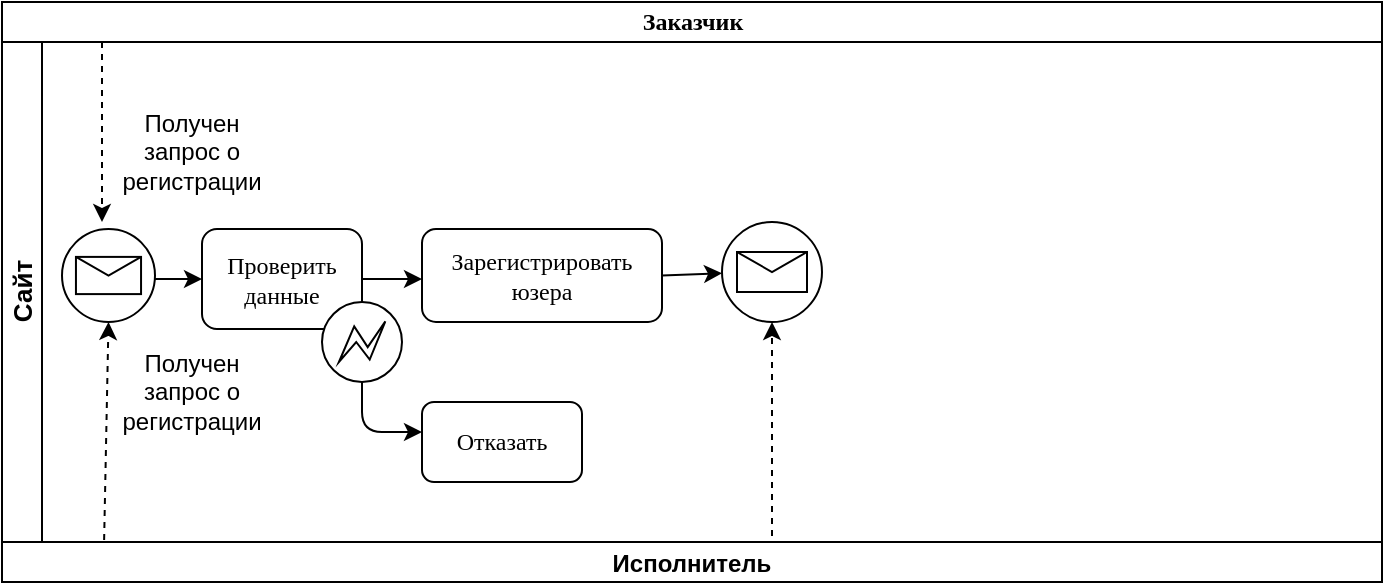 <mxfile version="14.7.6" type="github">
  <diagram name="Page-1" id="c7488fd3-1785-93aa-aadb-54a6760d102a">
    <mxGraphModel dx="728" dy="365" grid="1" gridSize="10" guides="1" tooltips="1" connect="1" arrows="1" fold="1" page="1" pageScale="1" pageWidth="1100" pageHeight="850" background="none" math="0" shadow="0">
      <root>
        <mxCell id="0" />
        <mxCell id="1" parent="0" />
        <object label="Заказчик" id="2b4e8129b02d487f-1">
          <mxCell style="swimlane;html=1;childLayout=stackLayout;horizontal=1;startSize=20;horizontalStack=0;rounded=0;shadow=0;labelBackgroundColor=none;strokeWidth=1;fontFamily=Verdana;fontSize=12;align=center;" parent="1" vertex="1">
            <mxGeometry x="150" y="50" width="690" height="290" as="geometry" />
          </mxCell>
        </object>
        <mxCell id="2b4e8129b02d487f-2" value="&lt;div style=&quot;font-size: 13px;&quot;&gt;Сайт&lt;/div&gt;" style="swimlane;html=1;startSize=20;horizontal=0;fontSize=13;" parent="2b4e8129b02d487f-1" vertex="1">
          <mxGeometry y="20" width="690" height="250" as="geometry">
            <mxRectangle y="20" width="680" height="20" as="alternateBounds" />
          </mxGeometry>
        </mxCell>
        <mxCell id="2b4e8129b02d487f-6" value="&lt;div&gt;Проверить &lt;br&gt;&lt;/div&gt;&lt;div&gt;данные&lt;/div&gt;" style="rounded=1;whiteSpace=wrap;html=1;shadow=0;labelBackgroundColor=none;strokeWidth=1;fontFamily=Verdana;fontSize=12;align=center;" parent="2b4e8129b02d487f-2" vertex="1">
          <mxGeometry x="100" y="93.5" width="80" height="50" as="geometry" />
        </mxCell>
        <mxCell id="h2x-6CI9Ihy8LsGusNlG-75" value="Получен запрос о регистрации" style="text;html=1;strokeColor=none;fillColor=none;align=center;verticalAlign=middle;whiteSpace=wrap;rounded=0;fontSize=12;" vertex="1" parent="2b4e8129b02d487f-2">
          <mxGeometry x="70" y="30" width="50" height="50" as="geometry" />
        </mxCell>
        <mxCell id="h2x-6CI9Ihy8LsGusNlG-86" value="" style="endArrow=classic;html=1;fontSize=12;exitX=1;exitY=0.5;exitDx=0;exitDy=0;entryX=0;entryY=0.5;entryDx=0;entryDy=0;" edge="1" parent="2b4e8129b02d487f-2" target="2b4e8129b02d487f-6">
          <mxGeometry width="50" height="50" relative="1" as="geometry">
            <mxPoint x="70" y="118.5" as="sourcePoint" />
            <mxPoint x="370" y="130" as="targetPoint" />
          </mxGeometry>
        </mxCell>
        <mxCell id="h2x-6CI9Ihy8LsGusNlG-91" value="Получен запрос о регистрации" style="text;html=1;strokeColor=none;fillColor=none;align=center;verticalAlign=middle;whiteSpace=wrap;rounded=0;fontSize=12;" vertex="1" parent="2b4e8129b02d487f-2">
          <mxGeometry x="55" y="150" width="80" height="50" as="geometry" />
        </mxCell>
        <mxCell id="h2x-6CI9Ihy8LsGusNlG-94" value="" style="points=[[0.145,0.145,0],[0.5,0,0],[0.855,0.145,0],[1,0.5,0],[0.855,0.855,0],[0.5,1,0],[0.145,0.855,0],[0,0.5,0]];shape=mxgraph.bpmn.event;html=1;verticalLabelPosition=bottom;labelBackgroundColor=#ffffff;verticalAlign=top;align=center;perimeter=ellipsePerimeter;outlineConnect=0;aspect=fixed;outline=eventInt;symbol=error;fontSize=12;" vertex="1" parent="2b4e8129b02d487f-2">
          <mxGeometry x="160" y="130" width="40" height="40" as="geometry" />
        </mxCell>
        <mxCell id="h2x-6CI9Ihy8LsGusNlG-96" value="" style="endArrow=classic;html=1;fontSize=12;exitX=1;exitY=0.5;exitDx=0;exitDy=0;entryX=0;entryY=0.5;entryDx=0;entryDy=0;entryPerimeter=0;" edge="1" parent="2b4e8129b02d487f-2" source="2b4e8129b02d487f-6">
          <mxGeometry width="50" height="50" relative="1" as="geometry">
            <mxPoint x="80" y="128.5" as="sourcePoint" />
            <mxPoint x="210" y="118.5" as="targetPoint" />
          </mxGeometry>
        </mxCell>
        <mxCell id="h2x-6CI9Ihy8LsGusNlG-99" value="Зарегистрировать юзера" style="rounded=1;whiteSpace=wrap;html=1;shadow=0;labelBackgroundColor=none;strokeWidth=1;fontFamily=Verdana;fontSize=12;align=center;" vertex="1" parent="2b4e8129b02d487f-2">
          <mxGeometry x="210" y="93.5" width="120" height="46.5" as="geometry" />
        </mxCell>
        <mxCell id="h2x-6CI9Ihy8LsGusNlG-93" value="" style="points=[[0.145,0.145,0],[0.5,0,0],[0.855,0.145,0],[1,0.5,0],[0.855,0.855,0],[0.5,1,0],[0.145,0.855,0],[0,0.5,0]];shape=mxgraph.bpmn.event;html=1;verticalLabelPosition=bottom;labelBackgroundColor=#ffffff;verticalAlign=top;align=center;perimeter=ellipsePerimeter;outlineConnect=0;aspect=fixed;outline=standard;symbol=message;fontSize=12;" vertex="1" parent="2b4e8129b02d487f-2">
          <mxGeometry x="30" y="93.5" width="46.5" height="46.5" as="geometry" />
        </mxCell>
        <mxCell id="h2x-6CI9Ihy8LsGusNlG-110" value="" style="endArrow=classic;html=1;fontSize=12;exitX=0.5;exitY=1;exitDx=0;exitDy=0;entryX=0;entryY=0.5;entryDx=0;entryDy=0;exitPerimeter=0;" edge="1" parent="2b4e8129b02d487f-2" source="h2x-6CI9Ihy8LsGusNlG-94">
          <mxGeometry width="50" height="50" relative="1" as="geometry">
            <mxPoint x="80" y="128.5" as="sourcePoint" />
            <mxPoint x="210" y="195" as="targetPoint" />
            <Array as="points">
              <mxPoint x="180" y="195" />
            </Array>
          </mxGeometry>
        </mxCell>
        <mxCell id="h2x-6CI9Ihy8LsGusNlG-116" value="Отказать" style="rounded=1;whiteSpace=wrap;html=1;shadow=0;labelBackgroundColor=none;strokeWidth=1;fontFamily=Verdana;fontSize=12;align=center;" vertex="1" parent="2b4e8129b02d487f-2">
          <mxGeometry x="210" y="180" width="80" height="40" as="geometry" />
        </mxCell>
        <mxCell id="h2x-6CI9Ihy8LsGusNlG-117" value="" style="points=[[0.145,0.145,0],[0.5,0,0],[0.855,0.145,0],[1,0.5,0],[0.855,0.855,0],[0.5,1,0],[0.145,0.855,0],[0,0.5,0]];shape=mxgraph.bpmn.event;html=1;verticalLabelPosition=bottom;labelBackgroundColor=#ffffff;verticalAlign=top;align=center;perimeter=ellipsePerimeter;outlineConnect=0;aspect=fixed;outline=standard;symbol=message;fontSize=12;" vertex="1" parent="2b4e8129b02d487f-2">
          <mxGeometry x="360" y="90" width="50" height="50" as="geometry" />
        </mxCell>
        <mxCell id="h2x-6CI9Ihy8LsGusNlG-120" value="" style="endArrow=classic;html=1;fontSize=12;exitX=1;exitY=0.5;exitDx=0;exitDy=0;" edge="1" parent="2b4e8129b02d487f-2" source="h2x-6CI9Ihy8LsGusNlG-99" target="h2x-6CI9Ihy8LsGusNlG-117">
          <mxGeometry width="50" height="50" relative="1" as="geometry">
            <mxPoint x="320" y="200" as="sourcePoint" />
            <mxPoint x="350" y="115" as="targetPoint" />
          </mxGeometry>
        </mxCell>
        <mxCell id="h2x-6CI9Ihy8LsGusNlG-72" value="Исполнитель" style="swimlane;fontSize=12;" vertex="1" parent="2b4e8129b02d487f-1">
          <mxGeometry y="270" width="690" height="20" as="geometry" />
        </mxCell>
        <mxCell id="h2x-6CI9Ihy8LsGusNlG-90" value="" style="endArrow=classic;html=1;dashed=1;fontSize=12;entryX=0.5;entryY=1;entryDx=0;entryDy=0;entryPerimeter=0;exitX=0.074;exitY=-0.05;exitDx=0;exitDy=0;exitPerimeter=0;" edge="1" parent="2b4e8129b02d487f-1" source="h2x-6CI9Ihy8LsGusNlG-72" target="h2x-6CI9Ihy8LsGusNlG-93">
          <mxGeometry width="50" height="50" relative="1" as="geometry">
            <mxPoint x="50" y="287" as="sourcePoint" />
            <mxPoint x="55" y="173.5" as="targetPoint" />
          </mxGeometry>
        </mxCell>
        <mxCell id="h2x-6CI9Ihy8LsGusNlG-118" value="" style="endArrow=classic;html=1;dashed=1;fontSize=12;entryX=0.5;entryY=1;entryDx=0;entryDy=0;entryPerimeter=0;" edge="1" parent="2b4e8129b02d487f-1" target="h2x-6CI9Ihy8LsGusNlG-117">
          <mxGeometry width="50" height="50" relative="1" as="geometry">
            <mxPoint x="385" y="267" as="sourcePoint" />
            <mxPoint x="380" y="170" as="targetPoint" />
          </mxGeometry>
        </mxCell>
        <mxCell id="h2x-6CI9Ihy8LsGusNlG-87" value="" style="endArrow=classic;html=1;dashed=1;fontSize=12;" edge="1" parent="1">
          <mxGeometry width="50" height="50" relative="1" as="geometry">
            <mxPoint x="200" y="70" as="sourcePoint" />
            <mxPoint x="200" y="160" as="targetPoint" />
            <Array as="points">
              <mxPoint x="200" y="130" />
            </Array>
          </mxGeometry>
        </mxCell>
      </root>
    </mxGraphModel>
  </diagram>
</mxfile>
